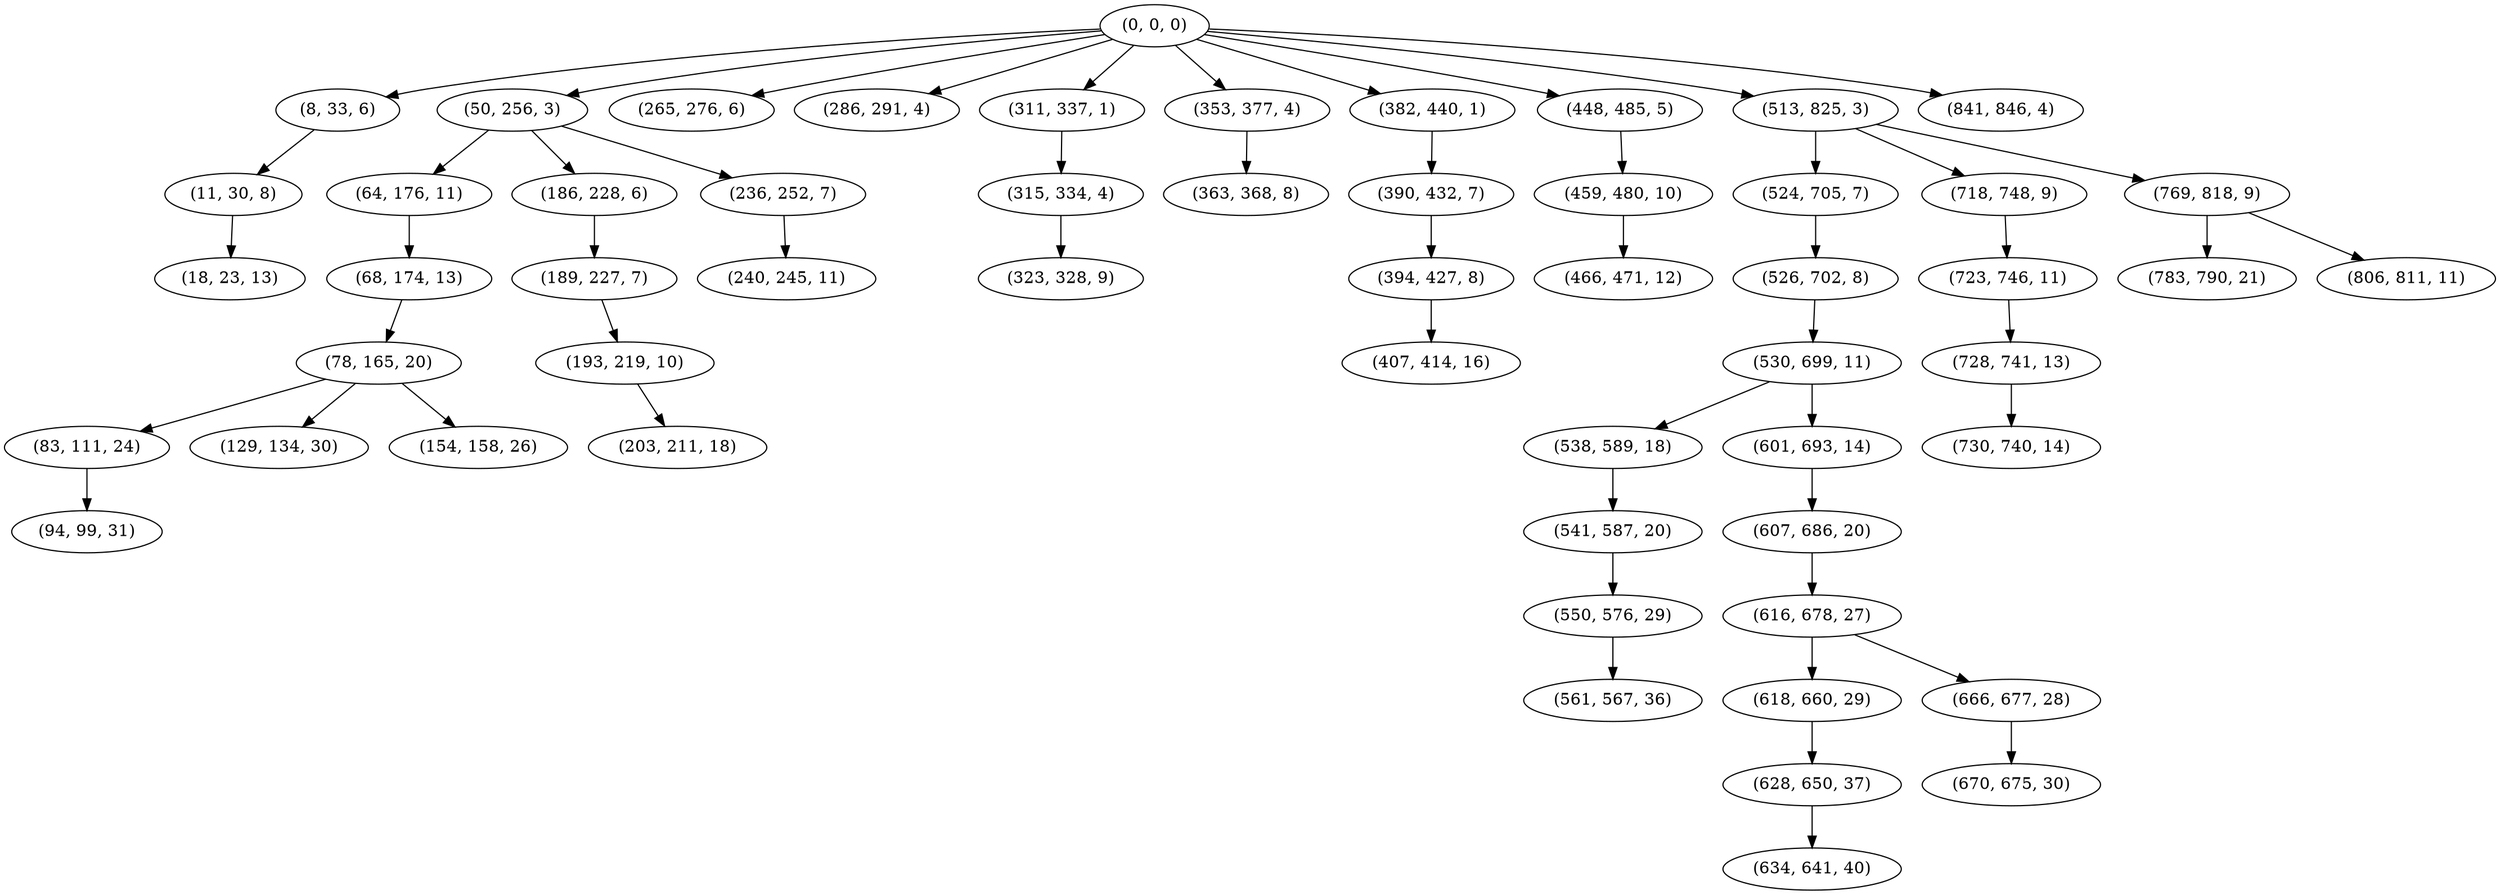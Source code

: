 digraph tree {
    "(0, 0, 0)";
    "(8, 33, 6)";
    "(11, 30, 8)";
    "(18, 23, 13)";
    "(50, 256, 3)";
    "(64, 176, 11)";
    "(68, 174, 13)";
    "(78, 165, 20)";
    "(83, 111, 24)";
    "(94, 99, 31)";
    "(129, 134, 30)";
    "(154, 158, 26)";
    "(186, 228, 6)";
    "(189, 227, 7)";
    "(193, 219, 10)";
    "(203, 211, 18)";
    "(236, 252, 7)";
    "(240, 245, 11)";
    "(265, 276, 6)";
    "(286, 291, 4)";
    "(311, 337, 1)";
    "(315, 334, 4)";
    "(323, 328, 9)";
    "(353, 377, 4)";
    "(363, 368, 8)";
    "(382, 440, 1)";
    "(390, 432, 7)";
    "(394, 427, 8)";
    "(407, 414, 16)";
    "(448, 485, 5)";
    "(459, 480, 10)";
    "(466, 471, 12)";
    "(513, 825, 3)";
    "(524, 705, 7)";
    "(526, 702, 8)";
    "(530, 699, 11)";
    "(538, 589, 18)";
    "(541, 587, 20)";
    "(550, 576, 29)";
    "(561, 567, 36)";
    "(601, 693, 14)";
    "(607, 686, 20)";
    "(616, 678, 27)";
    "(618, 660, 29)";
    "(628, 650, 37)";
    "(634, 641, 40)";
    "(666, 677, 28)";
    "(670, 675, 30)";
    "(718, 748, 9)";
    "(723, 746, 11)";
    "(728, 741, 13)";
    "(730, 740, 14)";
    "(769, 818, 9)";
    "(783, 790, 21)";
    "(806, 811, 11)";
    "(841, 846, 4)";
    "(0, 0, 0)" -> "(8, 33, 6)";
    "(0, 0, 0)" -> "(50, 256, 3)";
    "(0, 0, 0)" -> "(265, 276, 6)";
    "(0, 0, 0)" -> "(286, 291, 4)";
    "(0, 0, 0)" -> "(311, 337, 1)";
    "(0, 0, 0)" -> "(353, 377, 4)";
    "(0, 0, 0)" -> "(382, 440, 1)";
    "(0, 0, 0)" -> "(448, 485, 5)";
    "(0, 0, 0)" -> "(513, 825, 3)";
    "(0, 0, 0)" -> "(841, 846, 4)";
    "(8, 33, 6)" -> "(11, 30, 8)";
    "(11, 30, 8)" -> "(18, 23, 13)";
    "(50, 256, 3)" -> "(64, 176, 11)";
    "(50, 256, 3)" -> "(186, 228, 6)";
    "(50, 256, 3)" -> "(236, 252, 7)";
    "(64, 176, 11)" -> "(68, 174, 13)";
    "(68, 174, 13)" -> "(78, 165, 20)";
    "(78, 165, 20)" -> "(83, 111, 24)";
    "(78, 165, 20)" -> "(129, 134, 30)";
    "(78, 165, 20)" -> "(154, 158, 26)";
    "(83, 111, 24)" -> "(94, 99, 31)";
    "(186, 228, 6)" -> "(189, 227, 7)";
    "(189, 227, 7)" -> "(193, 219, 10)";
    "(193, 219, 10)" -> "(203, 211, 18)";
    "(236, 252, 7)" -> "(240, 245, 11)";
    "(311, 337, 1)" -> "(315, 334, 4)";
    "(315, 334, 4)" -> "(323, 328, 9)";
    "(353, 377, 4)" -> "(363, 368, 8)";
    "(382, 440, 1)" -> "(390, 432, 7)";
    "(390, 432, 7)" -> "(394, 427, 8)";
    "(394, 427, 8)" -> "(407, 414, 16)";
    "(448, 485, 5)" -> "(459, 480, 10)";
    "(459, 480, 10)" -> "(466, 471, 12)";
    "(513, 825, 3)" -> "(524, 705, 7)";
    "(513, 825, 3)" -> "(718, 748, 9)";
    "(513, 825, 3)" -> "(769, 818, 9)";
    "(524, 705, 7)" -> "(526, 702, 8)";
    "(526, 702, 8)" -> "(530, 699, 11)";
    "(530, 699, 11)" -> "(538, 589, 18)";
    "(530, 699, 11)" -> "(601, 693, 14)";
    "(538, 589, 18)" -> "(541, 587, 20)";
    "(541, 587, 20)" -> "(550, 576, 29)";
    "(550, 576, 29)" -> "(561, 567, 36)";
    "(601, 693, 14)" -> "(607, 686, 20)";
    "(607, 686, 20)" -> "(616, 678, 27)";
    "(616, 678, 27)" -> "(618, 660, 29)";
    "(616, 678, 27)" -> "(666, 677, 28)";
    "(618, 660, 29)" -> "(628, 650, 37)";
    "(628, 650, 37)" -> "(634, 641, 40)";
    "(666, 677, 28)" -> "(670, 675, 30)";
    "(718, 748, 9)" -> "(723, 746, 11)";
    "(723, 746, 11)" -> "(728, 741, 13)";
    "(728, 741, 13)" -> "(730, 740, 14)";
    "(769, 818, 9)" -> "(783, 790, 21)";
    "(769, 818, 9)" -> "(806, 811, 11)";
}

